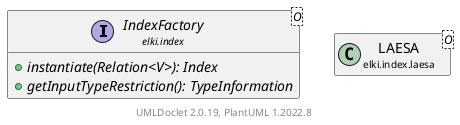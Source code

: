 @startuml
    remove .*\.(Instance|Par|Parameterizer|Factory)$
    set namespaceSeparator none
    hide empty fields
    hide empty methods

    class "<size:14>LAESA.Factory\n<size:10>elki.index.laesa" as elki.index.laesa.LAESA.Factory<O> [[LAESA.Factory.html]] {
        ~distance: Distance<? super O>
        ~m: int
        ~k: int
        ~rng: RandomFactory
        +Factory(Distance<? super O>, int, int, RandomFactory)
        +instantiate(Relation<O>): LAESA<O>
        +getInputTypeRestriction(): TypeInformation
    }

    interface "<size:14>IndexFactory\n<size:10>elki.index" as elki.index.IndexFactory<O> [[../IndexFactory.html]] {
        {abstract} +instantiate(Relation<V>): Index
        {abstract} +getInputTypeRestriction(): TypeInformation
    }
    class "<size:14>LAESA\n<size:10>elki.index.laesa" as elki.index.laesa.LAESA<O> [[LAESA.html]]
    class "<size:14>LAESA.Factory.Par\n<size:10>elki.index.laesa" as elki.index.laesa.LAESA.Factory.Par<O> [[LAESA.Factory.Par.html]]

    elki.index.IndexFactory <|.. elki.index.laesa.LAESA.Factory
    elki.index.laesa.LAESA +-- elki.index.laesa.LAESA.Factory
    elki.index.laesa.LAESA.Factory +-- elki.index.laesa.LAESA.Factory.Par

    center footer UMLDoclet 2.0.19, PlantUML 1.2022.8
@enduml
